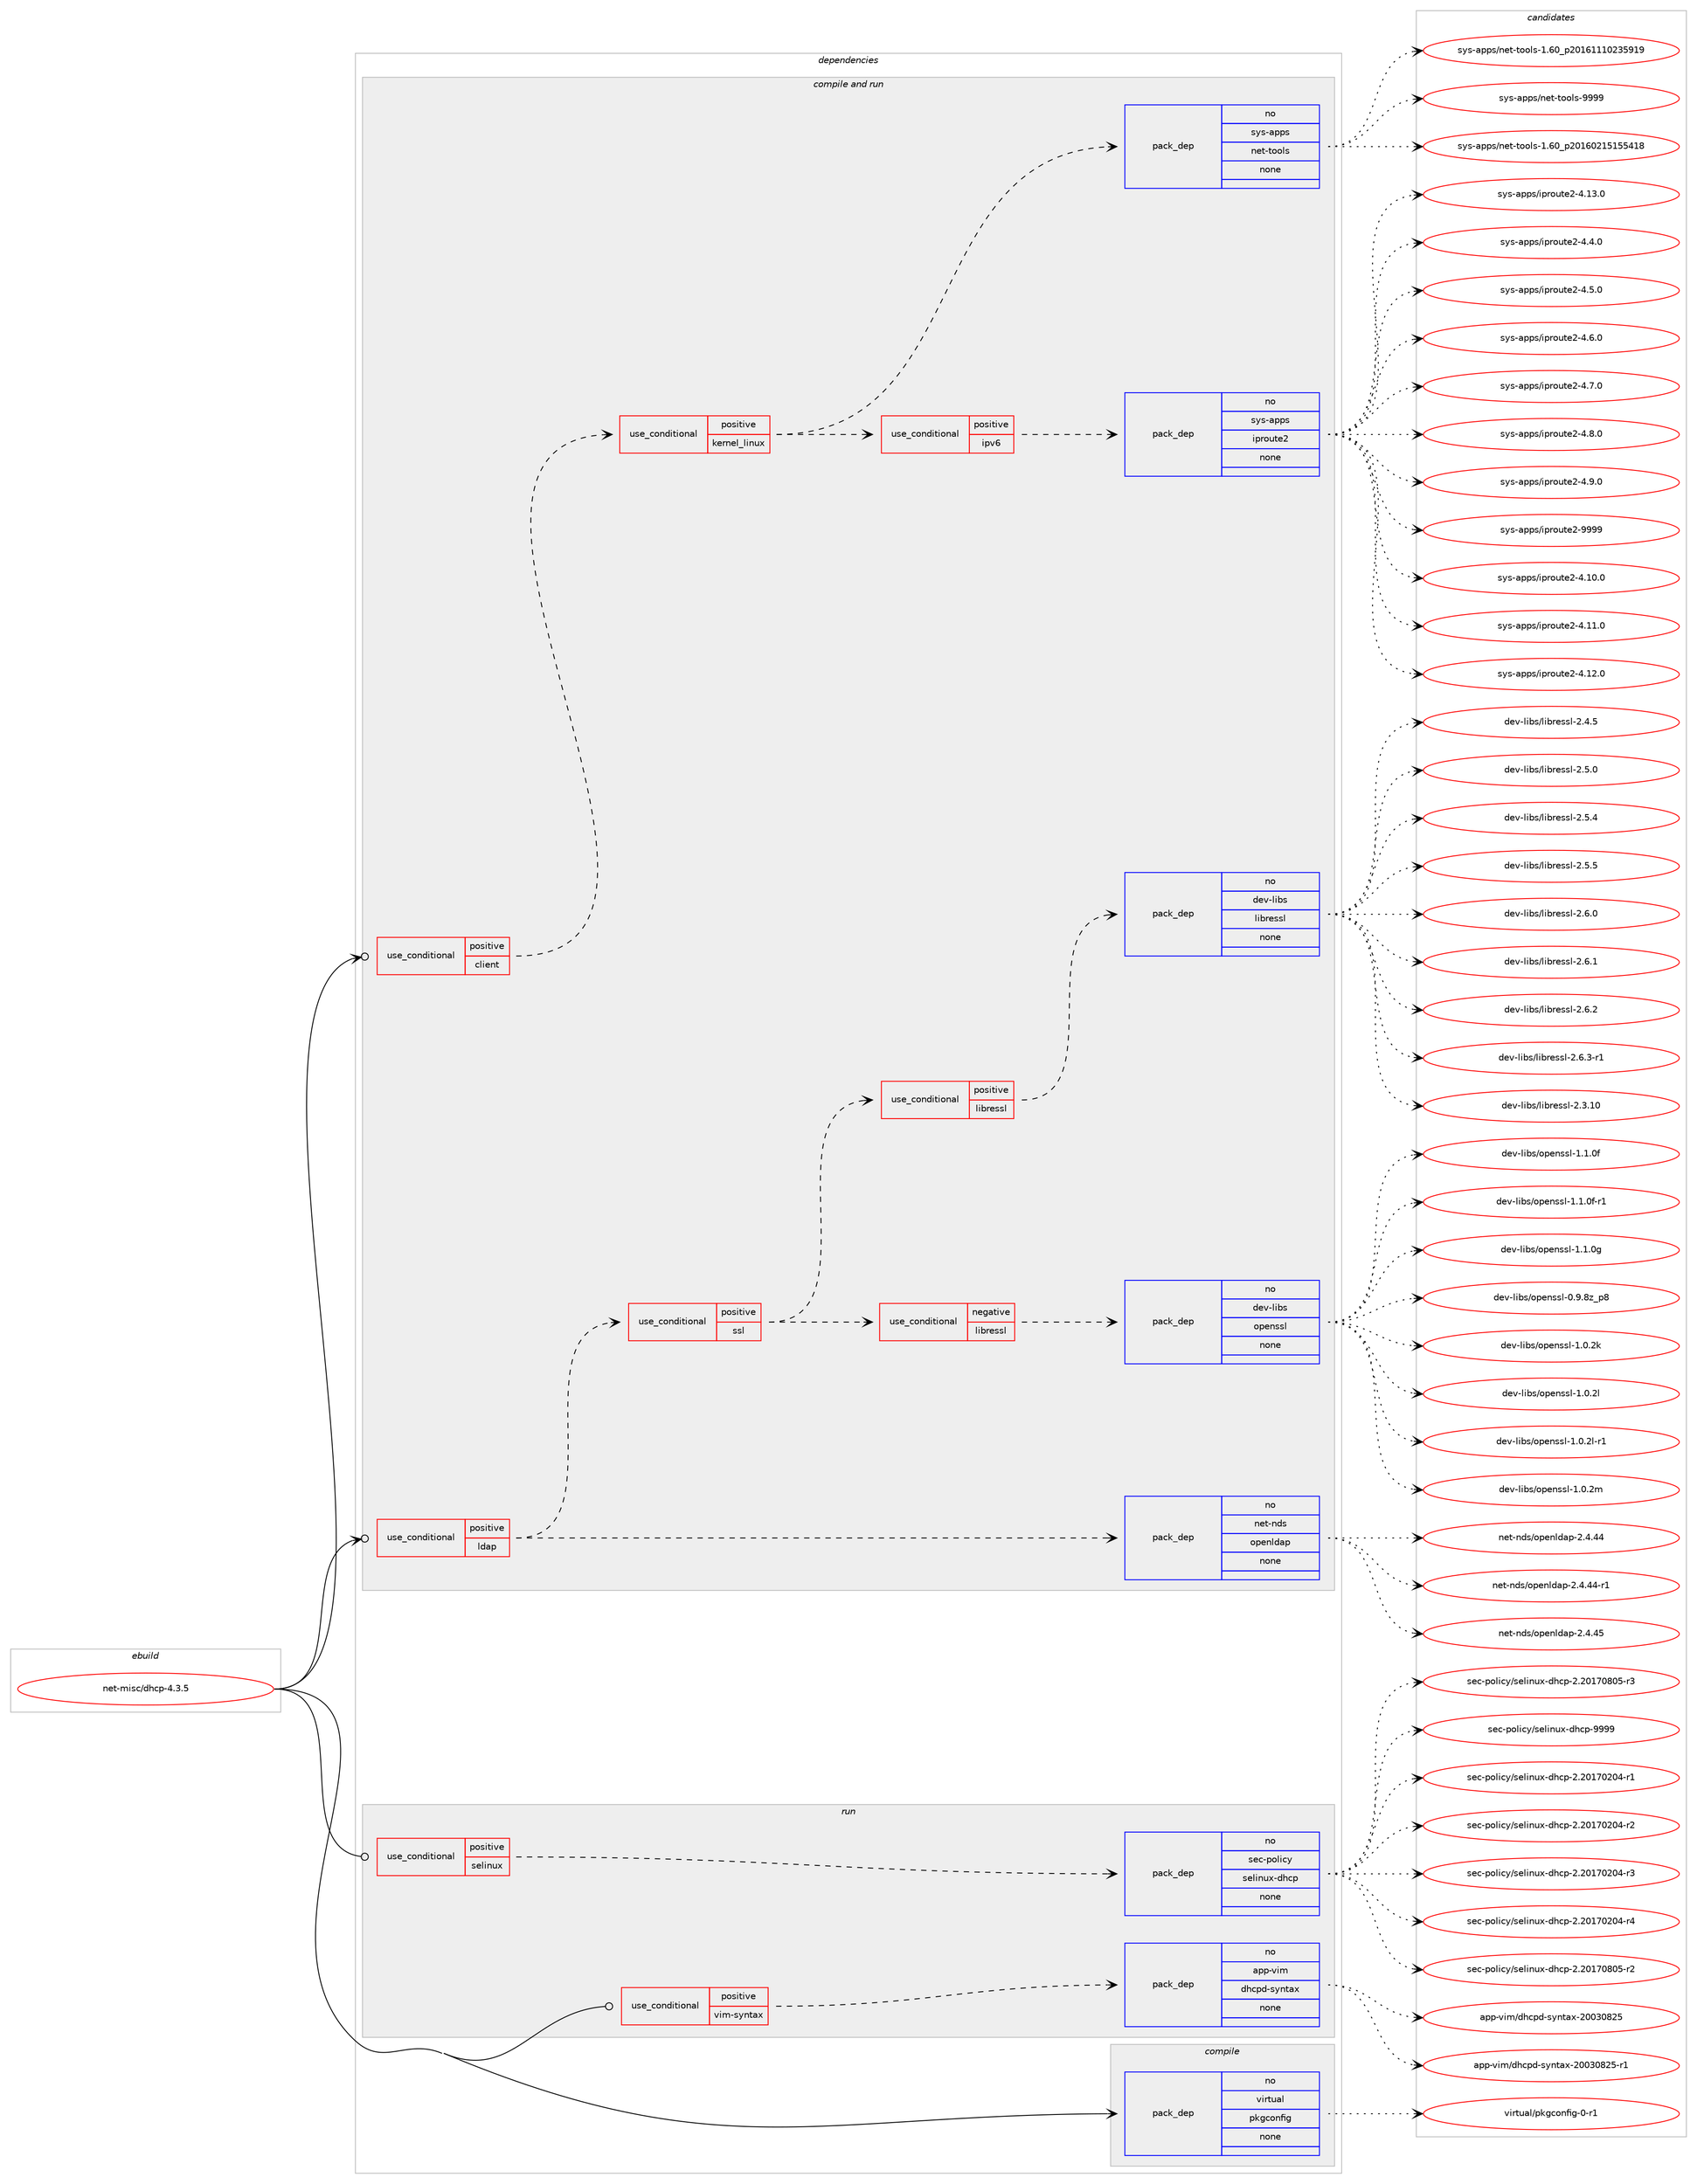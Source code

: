 digraph prolog {

# *************
# Graph options
# *************

newrank=true;
concentrate=true;
compound=true;
graph [rankdir=LR,fontname=Helvetica,fontsize=10,ranksep=1.5];#, ranksep=2.5, nodesep=0.2];
edge  [arrowhead=vee];
node  [fontname=Helvetica,fontsize=10];

# **********
# The ebuild
# **********

subgraph cluster_leftcol {
color=gray;
rank=same;
label=<<i>ebuild</i>>;
id [label="net-misc/dhcp-4.3.5", color=red, width=4, href="../net-misc/dhcp-4.3.5.svg"];
}

# ****************
# The dependencies
# ****************

subgraph cluster_midcol {
color=gray;
label=<<i>dependencies</i>>;
subgraph cluster_compile {
fillcolor="#eeeeee";
style=filled;
label=<<i>compile</i>>;
subgraph pack312373 {
dependency424795 [label=<<TABLE BORDER="0" CELLBORDER="1" CELLSPACING="0" CELLPADDING="4" WIDTH="220"><TR><TD ROWSPAN="6" CELLPADDING="30">pack_dep</TD></TR><TR><TD WIDTH="110">no</TD></TR><TR><TD>virtual</TD></TR><TR><TD>pkgconfig</TD></TR><TR><TD>none</TD></TR><TR><TD></TD></TR></TABLE>>, shape=none, color=blue];
}
id:e -> dependency424795:w [weight=20,style="solid",arrowhead="vee"];
}
subgraph cluster_compileandrun {
fillcolor="#eeeeee";
style=filled;
label=<<i>compile and run</i>>;
subgraph cond105237 {
dependency424796 [label=<<TABLE BORDER="0" CELLBORDER="1" CELLSPACING="0" CELLPADDING="4"><TR><TD ROWSPAN="3" CELLPADDING="10">use_conditional</TD></TR><TR><TD>positive</TD></TR><TR><TD>client</TD></TR></TABLE>>, shape=none, color=red];
subgraph cond105238 {
dependency424797 [label=<<TABLE BORDER="0" CELLBORDER="1" CELLSPACING="0" CELLPADDING="4"><TR><TD ROWSPAN="3" CELLPADDING="10">use_conditional</TD></TR><TR><TD>positive</TD></TR><TR><TD>kernel_linux</TD></TR></TABLE>>, shape=none, color=red];
subgraph cond105239 {
dependency424798 [label=<<TABLE BORDER="0" CELLBORDER="1" CELLSPACING="0" CELLPADDING="4"><TR><TD ROWSPAN="3" CELLPADDING="10">use_conditional</TD></TR><TR><TD>positive</TD></TR><TR><TD>ipv6</TD></TR></TABLE>>, shape=none, color=red];
subgraph pack312374 {
dependency424799 [label=<<TABLE BORDER="0" CELLBORDER="1" CELLSPACING="0" CELLPADDING="4" WIDTH="220"><TR><TD ROWSPAN="6" CELLPADDING="30">pack_dep</TD></TR><TR><TD WIDTH="110">no</TD></TR><TR><TD>sys-apps</TD></TR><TR><TD>iproute2</TD></TR><TR><TD>none</TD></TR><TR><TD></TD></TR></TABLE>>, shape=none, color=blue];
}
dependency424798:e -> dependency424799:w [weight=20,style="dashed",arrowhead="vee"];
}
dependency424797:e -> dependency424798:w [weight=20,style="dashed",arrowhead="vee"];
subgraph pack312375 {
dependency424800 [label=<<TABLE BORDER="0" CELLBORDER="1" CELLSPACING="0" CELLPADDING="4" WIDTH="220"><TR><TD ROWSPAN="6" CELLPADDING="30">pack_dep</TD></TR><TR><TD WIDTH="110">no</TD></TR><TR><TD>sys-apps</TD></TR><TR><TD>net-tools</TD></TR><TR><TD>none</TD></TR><TR><TD></TD></TR></TABLE>>, shape=none, color=blue];
}
dependency424797:e -> dependency424800:w [weight=20,style="dashed",arrowhead="vee"];
}
dependency424796:e -> dependency424797:w [weight=20,style="dashed",arrowhead="vee"];
}
id:e -> dependency424796:w [weight=20,style="solid",arrowhead="odotvee"];
subgraph cond105240 {
dependency424801 [label=<<TABLE BORDER="0" CELLBORDER="1" CELLSPACING="0" CELLPADDING="4"><TR><TD ROWSPAN="3" CELLPADDING="10">use_conditional</TD></TR><TR><TD>positive</TD></TR><TR><TD>ldap</TD></TR></TABLE>>, shape=none, color=red];
subgraph pack312376 {
dependency424802 [label=<<TABLE BORDER="0" CELLBORDER="1" CELLSPACING="0" CELLPADDING="4" WIDTH="220"><TR><TD ROWSPAN="6" CELLPADDING="30">pack_dep</TD></TR><TR><TD WIDTH="110">no</TD></TR><TR><TD>net-nds</TD></TR><TR><TD>openldap</TD></TR><TR><TD>none</TD></TR><TR><TD></TD></TR></TABLE>>, shape=none, color=blue];
}
dependency424801:e -> dependency424802:w [weight=20,style="dashed",arrowhead="vee"];
subgraph cond105241 {
dependency424803 [label=<<TABLE BORDER="0" CELLBORDER="1" CELLSPACING="0" CELLPADDING="4"><TR><TD ROWSPAN="3" CELLPADDING="10">use_conditional</TD></TR><TR><TD>positive</TD></TR><TR><TD>ssl</TD></TR></TABLE>>, shape=none, color=red];
subgraph cond105242 {
dependency424804 [label=<<TABLE BORDER="0" CELLBORDER="1" CELLSPACING="0" CELLPADDING="4"><TR><TD ROWSPAN="3" CELLPADDING="10">use_conditional</TD></TR><TR><TD>negative</TD></TR><TR><TD>libressl</TD></TR></TABLE>>, shape=none, color=red];
subgraph pack312377 {
dependency424805 [label=<<TABLE BORDER="0" CELLBORDER="1" CELLSPACING="0" CELLPADDING="4" WIDTH="220"><TR><TD ROWSPAN="6" CELLPADDING="30">pack_dep</TD></TR><TR><TD WIDTH="110">no</TD></TR><TR><TD>dev-libs</TD></TR><TR><TD>openssl</TD></TR><TR><TD>none</TD></TR><TR><TD></TD></TR></TABLE>>, shape=none, color=blue];
}
dependency424804:e -> dependency424805:w [weight=20,style="dashed",arrowhead="vee"];
}
dependency424803:e -> dependency424804:w [weight=20,style="dashed",arrowhead="vee"];
subgraph cond105243 {
dependency424806 [label=<<TABLE BORDER="0" CELLBORDER="1" CELLSPACING="0" CELLPADDING="4"><TR><TD ROWSPAN="3" CELLPADDING="10">use_conditional</TD></TR><TR><TD>positive</TD></TR><TR><TD>libressl</TD></TR></TABLE>>, shape=none, color=red];
subgraph pack312378 {
dependency424807 [label=<<TABLE BORDER="0" CELLBORDER="1" CELLSPACING="0" CELLPADDING="4" WIDTH="220"><TR><TD ROWSPAN="6" CELLPADDING="30">pack_dep</TD></TR><TR><TD WIDTH="110">no</TD></TR><TR><TD>dev-libs</TD></TR><TR><TD>libressl</TD></TR><TR><TD>none</TD></TR><TR><TD></TD></TR></TABLE>>, shape=none, color=blue];
}
dependency424806:e -> dependency424807:w [weight=20,style="dashed",arrowhead="vee"];
}
dependency424803:e -> dependency424806:w [weight=20,style="dashed",arrowhead="vee"];
}
dependency424801:e -> dependency424803:w [weight=20,style="dashed",arrowhead="vee"];
}
id:e -> dependency424801:w [weight=20,style="solid",arrowhead="odotvee"];
}
subgraph cluster_run {
fillcolor="#eeeeee";
style=filled;
label=<<i>run</i>>;
subgraph cond105244 {
dependency424808 [label=<<TABLE BORDER="0" CELLBORDER="1" CELLSPACING="0" CELLPADDING="4"><TR><TD ROWSPAN="3" CELLPADDING="10">use_conditional</TD></TR><TR><TD>positive</TD></TR><TR><TD>selinux</TD></TR></TABLE>>, shape=none, color=red];
subgraph pack312379 {
dependency424809 [label=<<TABLE BORDER="0" CELLBORDER="1" CELLSPACING="0" CELLPADDING="4" WIDTH="220"><TR><TD ROWSPAN="6" CELLPADDING="30">pack_dep</TD></TR><TR><TD WIDTH="110">no</TD></TR><TR><TD>sec-policy</TD></TR><TR><TD>selinux-dhcp</TD></TR><TR><TD>none</TD></TR><TR><TD></TD></TR></TABLE>>, shape=none, color=blue];
}
dependency424808:e -> dependency424809:w [weight=20,style="dashed",arrowhead="vee"];
}
id:e -> dependency424808:w [weight=20,style="solid",arrowhead="odot"];
subgraph cond105245 {
dependency424810 [label=<<TABLE BORDER="0" CELLBORDER="1" CELLSPACING="0" CELLPADDING="4"><TR><TD ROWSPAN="3" CELLPADDING="10">use_conditional</TD></TR><TR><TD>positive</TD></TR><TR><TD>vim-syntax</TD></TR></TABLE>>, shape=none, color=red];
subgraph pack312380 {
dependency424811 [label=<<TABLE BORDER="0" CELLBORDER="1" CELLSPACING="0" CELLPADDING="4" WIDTH="220"><TR><TD ROWSPAN="6" CELLPADDING="30">pack_dep</TD></TR><TR><TD WIDTH="110">no</TD></TR><TR><TD>app-vim</TD></TR><TR><TD>dhcpd-syntax</TD></TR><TR><TD>none</TD></TR><TR><TD></TD></TR></TABLE>>, shape=none, color=blue];
}
dependency424810:e -> dependency424811:w [weight=20,style="dashed",arrowhead="vee"];
}
id:e -> dependency424810:w [weight=20,style="solid",arrowhead="odot"];
}
}

# **************
# The candidates
# **************

subgraph cluster_choices {
rank=same;
color=gray;
label=<<i>candidates</i>>;

subgraph choice312373 {
color=black;
nodesep=1;
choice11810511411611797108471121071039911111010210510345484511449 [label="virtual/pkgconfig-0-r1", color=red, width=4,href="../virtual/pkgconfig-0-r1.svg"];
dependency424795:e -> choice11810511411611797108471121071039911111010210510345484511449:w [style=dotted,weight="100"];
}
subgraph choice312374 {
color=black;
nodesep=1;
choice1151211154597112112115471051121141111171161015045524649484648 [label="sys-apps/iproute2-4.10.0", color=red, width=4,href="../sys-apps/iproute2-4.10.0.svg"];
choice1151211154597112112115471051121141111171161015045524649494648 [label="sys-apps/iproute2-4.11.0", color=red, width=4,href="../sys-apps/iproute2-4.11.0.svg"];
choice1151211154597112112115471051121141111171161015045524649504648 [label="sys-apps/iproute2-4.12.0", color=red, width=4,href="../sys-apps/iproute2-4.12.0.svg"];
choice1151211154597112112115471051121141111171161015045524649514648 [label="sys-apps/iproute2-4.13.0", color=red, width=4,href="../sys-apps/iproute2-4.13.0.svg"];
choice11512111545971121121154710511211411111711610150455246524648 [label="sys-apps/iproute2-4.4.0", color=red, width=4,href="../sys-apps/iproute2-4.4.0.svg"];
choice11512111545971121121154710511211411111711610150455246534648 [label="sys-apps/iproute2-4.5.0", color=red, width=4,href="../sys-apps/iproute2-4.5.0.svg"];
choice11512111545971121121154710511211411111711610150455246544648 [label="sys-apps/iproute2-4.6.0", color=red, width=4,href="../sys-apps/iproute2-4.6.0.svg"];
choice11512111545971121121154710511211411111711610150455246554648 [label="sys-apps/iproute2-4.7.0", color=red, width=4,href="../sys-apps/iproute2-4.7.0.svg"];
choice11512111545971121121154710511211411111711610150455246564648 [label="sys-apps/iproute2-4.8.0", color=red, width=4,href="../sys-apps/iproute2-4.8.0.svg"];
choice11512111545971121121154710511211411111711610150455246574648 [label="sys-apps/iproute2-4.9.0", color=red, width=4,href="../sys-apps/iproute2-4.9.0.svg"];
choice115121115459711211211547105112114111117116101504557575757 [label="sys-apps/iproute2-9999", color=red, width=4,href="../sys-apps/iproute2-9999.svg"];
dependency424799:e -> choice1151211154597112112115471051121141111171161015045524649484648:w [style=dotted,weight="100"];
dependency424799:e -> choice1151211154597112112115471051121141111171161015045524649494648:w [style=dotted,weight="100"];
dependency424799:e -> choice1151211154597112112115471051121141111171161015045524649504648:w [style=dotted,weight="100"];
dependency424799:e -> choice1151211154597112112115471051121141111171161015045524649514648:w [style=dotted,weight="100"];
dependency424799:e -> choice11512111545971121121154710511211411111711610150455246524648:w [style=dotted,weight="100"];
dependency424799:e -> choice11512111545971121121154710511211411111711610150455246534648:w [style=dotted,weight="100"];
dependency424799:e -> choice11512111545971121121154710511211411111711610150455246544648:w [style=dotted,weight="100"];
dependency424799:e -> choice11512111545971121121154710511211411111711610150455246554648:w [style=dotted,weight="100"];
dependency424799:e -> choice11512111545971121121154710511211411111711610150455246564648:w [style=dotted,weight="100"];
dependency424799:e -> choice11512111545971121121154710511211411111711610150455246574648:w [style=dotted,weight="100"];
dependency424799:e -> choice115121115459711211211547105112114111117116101504557575757:w [style=dotted,weight="100"];
}
subgraph choice312375 {
color=black;
nodesep=1;
choice115121115459711211211547110101116451161111111081154549465448951125048495448504953495353524956 [label="sys-apps/net-tools-1.60_p20160215155418", color=red, width=4,href="../sys-apps/net-tools-1.60_p20160215155418.svg"];
choice115121115459711211211547110101116451161111111081154549465448951125048495449494948505153574957 [label="sys-apps/net-tools-1.60_p20161110235919", color=red, width=4,href="../sys-apps/net-tools-1.60_p20161110235919.svg"];
choice115121115459711211211547110101116451161111111081154557575757 [label="sys-apps/net-tools-9999", color=red, width=4,href="../sys-apps/net-tools-9999.svg"];
dependency424800:e -> choice115121115459711211211547110101116451161111111081154549465448951125048495448504953495353524956:w [style=dotted,weight="100"];
dependency424800:e -> choice115121115459711211211547110101116451161111111081154549465448951125048495449494948505153574957:w [style=dotted,weight="100"];
dependency424800:e -> choice115121115459711211211547110101116451161111111081154557575757:w [style=dotted,weight="100"];
}
subgraph choice312376 {
color=black;
nodesep=1;
choice11010111645110100115471111121011101081009711245504652465252 [label="net-nds/openldap-2.4.44", color=red, width=4,href="../net-nds/openldap-2.4.44.svg"];
choice110101116451101001154711111210111010810097112455046524652524511449 [label="net-nds/openldap-2.4.44-r1", color=red, width=4,href="../net-nds/openldap-2.4.44-r1.svg"];
choice11010111645110100115471111121011101081009711245504652465253 [label="net-nds/openldap-2.4.45", color=red, width=4,href="../net-nds/openldap-2.4.45.svg"];
dependency424802:e -> choice11010111645110100115471111121011101081009711245504652465252:w [style=dotted,weight="100"];
dependency424802:e -> choice110101116451101001154711111210111010810097112455046524652524511449:w [style=dotted,weight="100"];
dependency424802:e -> choice11010111645110100115471111121011101081009711245504652465253:w [style=dotted,weight="100"];
}
subgraph choice312377 {
color=black;
nodesep=1;
choice1001011184510810598115471111121011101151151084548465746561229511256 [label="dev-libs/openssl-0.9.8z_p8", color=red, width=4,href="../dev-libs/openssl-0.9.8z_p8.svg"];
choice100101118451081059811547111112101110115115108454946484650107 [label="dev-libs/openssl-1.0.2k", color=red, width=4,href="../dev-libs/openssl-1.0.2k.svg"];
choice100101118451081059811547111112101110115115108454946484650108 [label="dev-libs/openssl-1.0.2l", color=red, width=4,href="../dev-libs/openssl-1.0.2l.svg"];
choice1001011184510810598115471111121011101151151084549464846501084511449 [label="dev-libs/openssl-1.0.2l-r1", color=red, width=4,href="../dev-libs/openssl-1.0.2l-r1.svg"];
choice100101118451081059811547111112101110115115108454946484650109 [label="dev-libs/openssl-1.0.2m", color=red, width=4,href="../dev-libs/openssl-1.0.2m.svg"];
choice100101118451081059811547111112101110115115108454946494648102 [label="dev-libs/openssl-1.1.0f", color=red, width=4,href="../dev-libs/openssl-1.1.0f.svg"];
choice1001011184510810598115471111121011101151151084549464946481024511449 [label="dev-libs/openssl-1.1.0f-r1", color=red, width=4,href="../dev-libs/openssl-1.1.0f-r1.svg"];
choice100101118451081059811547111112101110115115108454946494648103 [label="dev-libs/openssl-1.1.0g", color=red, width=4,href="../dev-libs/openssl-1.1.0g.svg"];
dependency424805:e -> choice1001011184510810598115471111121011101151151084548465746561229511256:w [style=dotted,weight="100"];
dependency424805:e -> choice100101118451081059811547111112101110115115108454946484650107:w [style=dotted,weight="100"];
dependency424805:e -> choice100101118451081059811547111112101110115115108454946484650108:w [style=dotted,weight="100"];
dependency424805:e -> choice1001011184510810598115471111121011101151151084549464846501084511449:w [style=dotted,weight="100"];
dependency424805:e -> choice100101118451081059811547111112101110115115108454946484650109:w [style=dotted,weight="100"];
dependency424805:e -> choice100101118451081059811547111112101110115115108454946494648102:w [style=dotted,weight="100"];
dependency424805:e -> choice1001011184510810598115471111121011101151151084549464946481024511449:w [style=dotted,weight="100"];
dependency424805:e -> choice100101118451081059811547111112101110115115108454946494648103:w [style=dotted,weight="100"];
}
subgraph choice312378 {
color=black;
nodesep=1;
choice1001011184510810598115471081059811410111511510845504651464948 [label="dev-libs/libressl-2.3.10", color=red, width=4,href="../dev-libs/libressl-2.3.10.svg"];
choice10010111845108105981154710810598114101115115108455046524653 [label="dev-libs/libressl-2.4.5", color=red, width=4,href="../dev-libs/libressl-2.4.5.svg"];
choice10010111845108105981154710810598114101115115108455046534648 [label="dev-libs/libressl-2.5.0", color=red, width=4,href="../dev-libs/libressl-2.5.0.svg"];
choice10010111845108105981154710810598114101115115108455046534652 [label="dev-libs/libressl-2.5.4", color=red, width=4,href="../dev-libs/libressl-2.5.4.svg"];
choice10010111845108105981154710810598114101115115108455046534653 [label="dev-libs/libressl-2.5.5", color=red, width=4,href="../dev-libs/libressl-2.5.5.svg"];
choice10010111845108105981154710810598114101115115108455046544648 [label="dev-libs/libressl-2.6.0", color=red, width=4,href="../dev-libs/libressl-2.6.0.svg"];
choice10010111845108105981154710810598114101115115108455046544649 [label="dev-libs/libressl-2.6.1", color=red, width=4,href="../dev-libs/libressl-2.6.1.svg"];
choice10010111845108105981154710810598114101115115108455046544650 [label="dev-libs/libressl-2.6.2", color=red, width=4,href="../dev-libs/libressl-2.6.2.svg"];
choice100101118451081059811547108105981141011151151084550465446514511449 [label="dev-libs/libressl-2.6.3-r1", color=red, width=4,href="../dev-libs/libressl-2.6.3-r1.svg"];
dependency424807:e -> choice1001011184510810598115471081059811410111511510845504651464948:w [style=dotted,weight="100"];
dependency424807:e -> choice10010111845108105981154710810598114101115115108455046524653:w [style=dotted,weight="100"];
dependency424807:e -> choice10010111845108105981154710810598114101115115108455046534648:w [style=dotted,weight="100"];
dependency424807:e -> choice10010111845108105981154710810598114101115115108455046534652:w [style=dotted,weight="100"];
dependency424807:e -> choice10010111845108105981154710810598114101115115108455046534653:w [style=dotted,weight="100"];
dependency424807:e -> choice10010111845108105981154710810598114101115115108455046544648:w [style=dotted,weight="100"];
dependency424807:e -> choice10010111845108105981154710810598114101115115108455046544649:w [style=dotted,weight="100"];
dependency424807:e -> choice10010111845108105981154710810598114101115115108455046544650:w [style=dotted,weight="100"];
dependency424807:e -> choice100101118451081059811547108105981141011151151084550465446514511449:w [style=dotted,weight="100"];
}
subgraph choice312379 {
color=black;
nodesep=1;
choice11510199451121111081059912147115101108105110117120451001049911245504650484955485048524511449 [label="sec-policy/selinux-dhcp-2.20170204-r1", color=red, width=4,href="../sec-policy/selinux-dhcp-2.20170204-r1.svg"];
choice11510199451121111081059912147115101108105110117120451001049911245504650484955485048524511450 [label="sec-policy/selinux-dhcp-2.20170204-r2", color=red, width=4,href="../sec-policy/selinux-dhcp-2.20170204-r2.svg"];
choice11510199451121111081059912147115101108105110117120451001049911245504650484955485048524511451 [label="sec-policy/selinux-dhcp-2.20170204-r3", color=red, width=4,href="../sec-policy/selinux-dhcp-2.20170204-r3.svg"];
choice11510199451121111081059912147115101108105110117120451001049911245504650484955485048524511452 [label="sec-policy/selinux-dhcp-2.20170204-r4", color=red, width=4,href="../sec-policy/selinux-dhcp-2.20170204-r4.svg"];
choice11510199451121111081059912147115101108105110117120451001049911245504650484955485648534511450 [label="sec-policy/selinux-dhcp-2.20170805-r2", color=red, width=4,href="../sec-policy/selinux-dhcp-2.20170805-r2.svg"];
choice11510199451121111081059912147115101108105110117120451001049911245504650484955485648534511451 [label="sec-policy/selinux-dhcp-2.20170805-r3", color=red, width=4,href="../sec-policy/selinux-dhcp-2.20170805-r3.svg"];
choice1151019945112111108105991214711510110810511011712045100104991124557575757 [label="sec-policy/selinux-dhcp-9999", color=red, width=4,href="../sec-policy/selinux-dhcp-9999.svg"];
dependency424809:e -> choice11510199451121111081059912147115101108105110117120451001049911245504650484955485048524511449:w [style=dotted,weight="100"];
dependency424809:e -> choice11510199451121111081059912147115101108105110117120451001049911245504650484955485048524511450:w [style=dotted,weight="100"];
dependency424809:e -> choice11510199451121111081059912147115101108105110117120451001049911245504650484955485048524511451:w [style=dotted,weight="100"];
dependency424809:e -> choice11510199451121111081059912147115101108105110117120451001049911245504650484955485048524511452:w [style=dotted,weight="100"];
dependency424809:e -> choice11510199451121111081059912147115101108105110117120451001049911245504650484955485648534511450:w [style=dotted,weight="100"];
dependency424809:e -> choice11510199451121111081059912147115101108105110117120451001049911245504650484955485648534511451:w [style=dotted,weight="100"];
dependency424809:e -> choice1151019945112111108105991214711510110810511011712045100104991124557575757:w [style=dotted,weight="100"];
}
subgraph choice312380 {
color=black;
nodesep=1;
choice971121124511810510947100104991121004511512111011697120455048485148565053 [label="app-vim/dhcpd-syntax-20030825", color=red, width=4,href="../app-vim/dhcpd-syntax-20030825.svg"];
choice9711211245118105109471001049911210045115121110116971204550484851485650534511449 [label="app-vim/dhcpd-syntax-20030825-r1", color=red, width=4,href="../app-vim/dhcpd-syntax-20030825-r1.svg"];
dependency424811:e -> choice971121124511810510947100104991121004511512111011697120455048485148565053:w [style=dotted,weight="100"];
dependency424811:e -> choice9711211245118105109471001049911210045115121110116971204550484851485650534511449:w [style=dotted,weight="100"];
}
}

}
